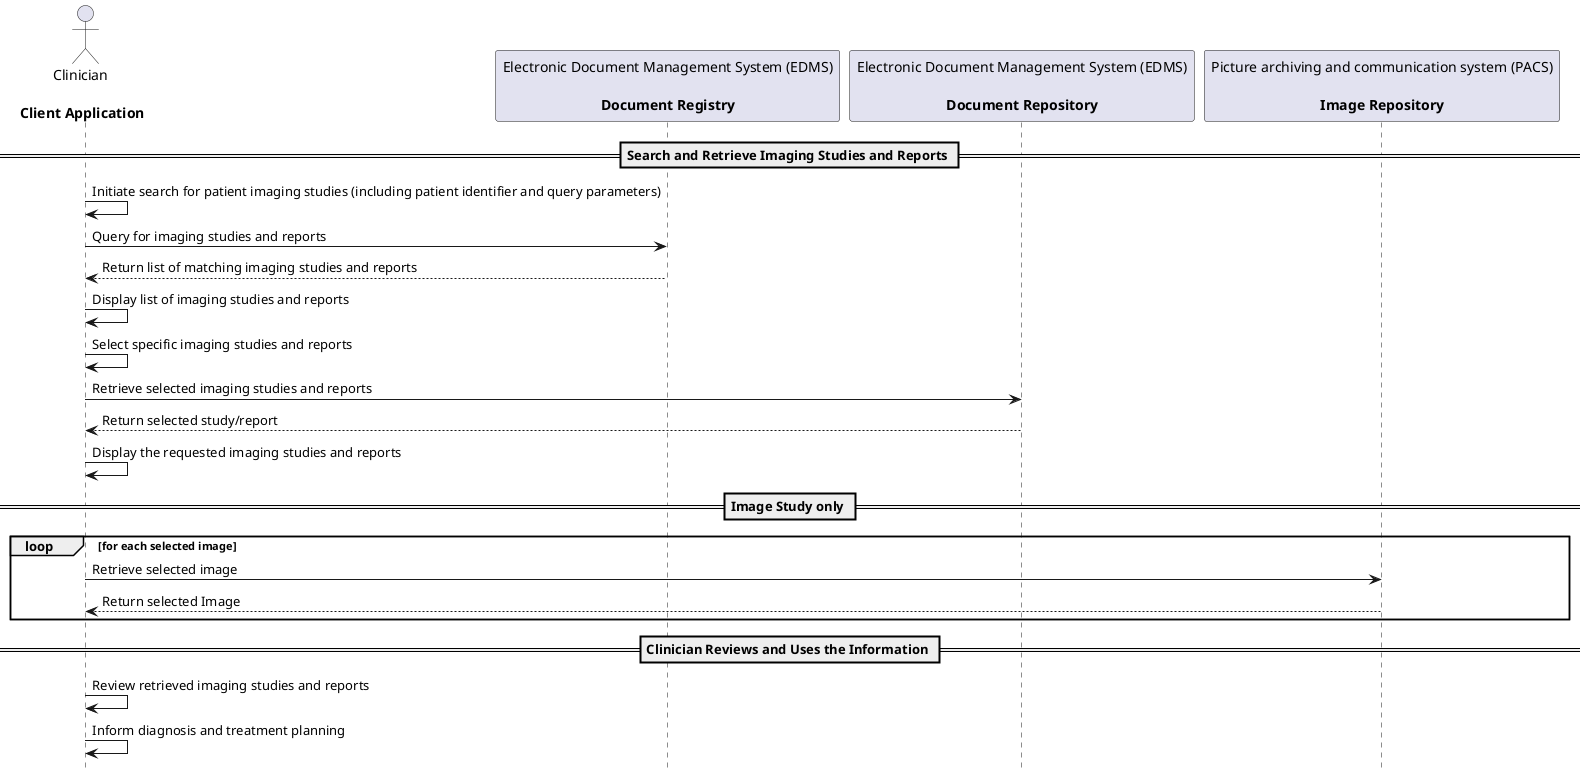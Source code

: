 @startuml

hide footbox
skinparam svgDimensionStyle false

actor "Clinician \n\n**Client Application**"  as C
participant "Electronic Document Management System (EDMS)\n\n**Document Registry**" as HS
participant "Electronic Document Management System (EDMS)\n\n**Document Repository**" as DR
participant "Picture archiving and communication system (PACS)\n\n**Image Repository**" as P

== Search and Retrieve Imaging Studies and Reports ==
C -> C : Initiate search for patient imaging studies (including patient identifier and query parameters)

C -> HS  : Query for imaging studies and reports
HS --> C: Return list of matching imaging studies and reports

C -> C: Display list of imaging studies and reports
C -> C: Select specific imaging studies and reports

C -> DR: Retrieve selected imaging studies and reports
DR --> C: Return selected study/report

C -> C: Display the requested imaging studies and reports

== Image Study only ==
loop for each selected image
    C -> P: Retrieve selected image
    P --> C: Return selected Image
end


== Clinician Reviews and Uses the Information ==
C -> C: Review retrieved imaging studies and reports
C -> C: Inform diagnosis and treatment planning

@enduml
